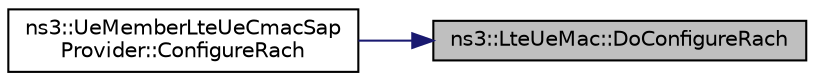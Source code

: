 digraph "ns3::LteUeMac::DoConfigureRach"
{
 // LATEX_PDF_SIZE
  edge [fontname="Helvetica",fontsize="10",labelfontname="Helvetica",labelfontsize="10"];
  node [fontname="Helvetica",fontsize="10",shape=record];
  rankdir="RL";
  Node1 [label="ns3::LteUeMac::DoConfigureRach",height=0.2,width=0.4,color="black", fillcolor="grey75", style="filled", fontcolor="black",tooltip="Configure RACH function."];
  Node1 -> Node2 [dir="back",color="midnightblue",fontsize="10",style="solid",fontname="Helvetica"];
  Node2 [label="ns3::UeMemberLteUeCmacSap\lProvider::ConfigureRach",height=0.2,width=0.4,color="black", fillcolor="white", style="filled",URL="$classns3_1_1_ue_member_lte_ue_cmac_sap_provider.html#a19d34d3f37ba06cf77a9e09c0827f43a",tooltip="Configure RACH function."];
}
